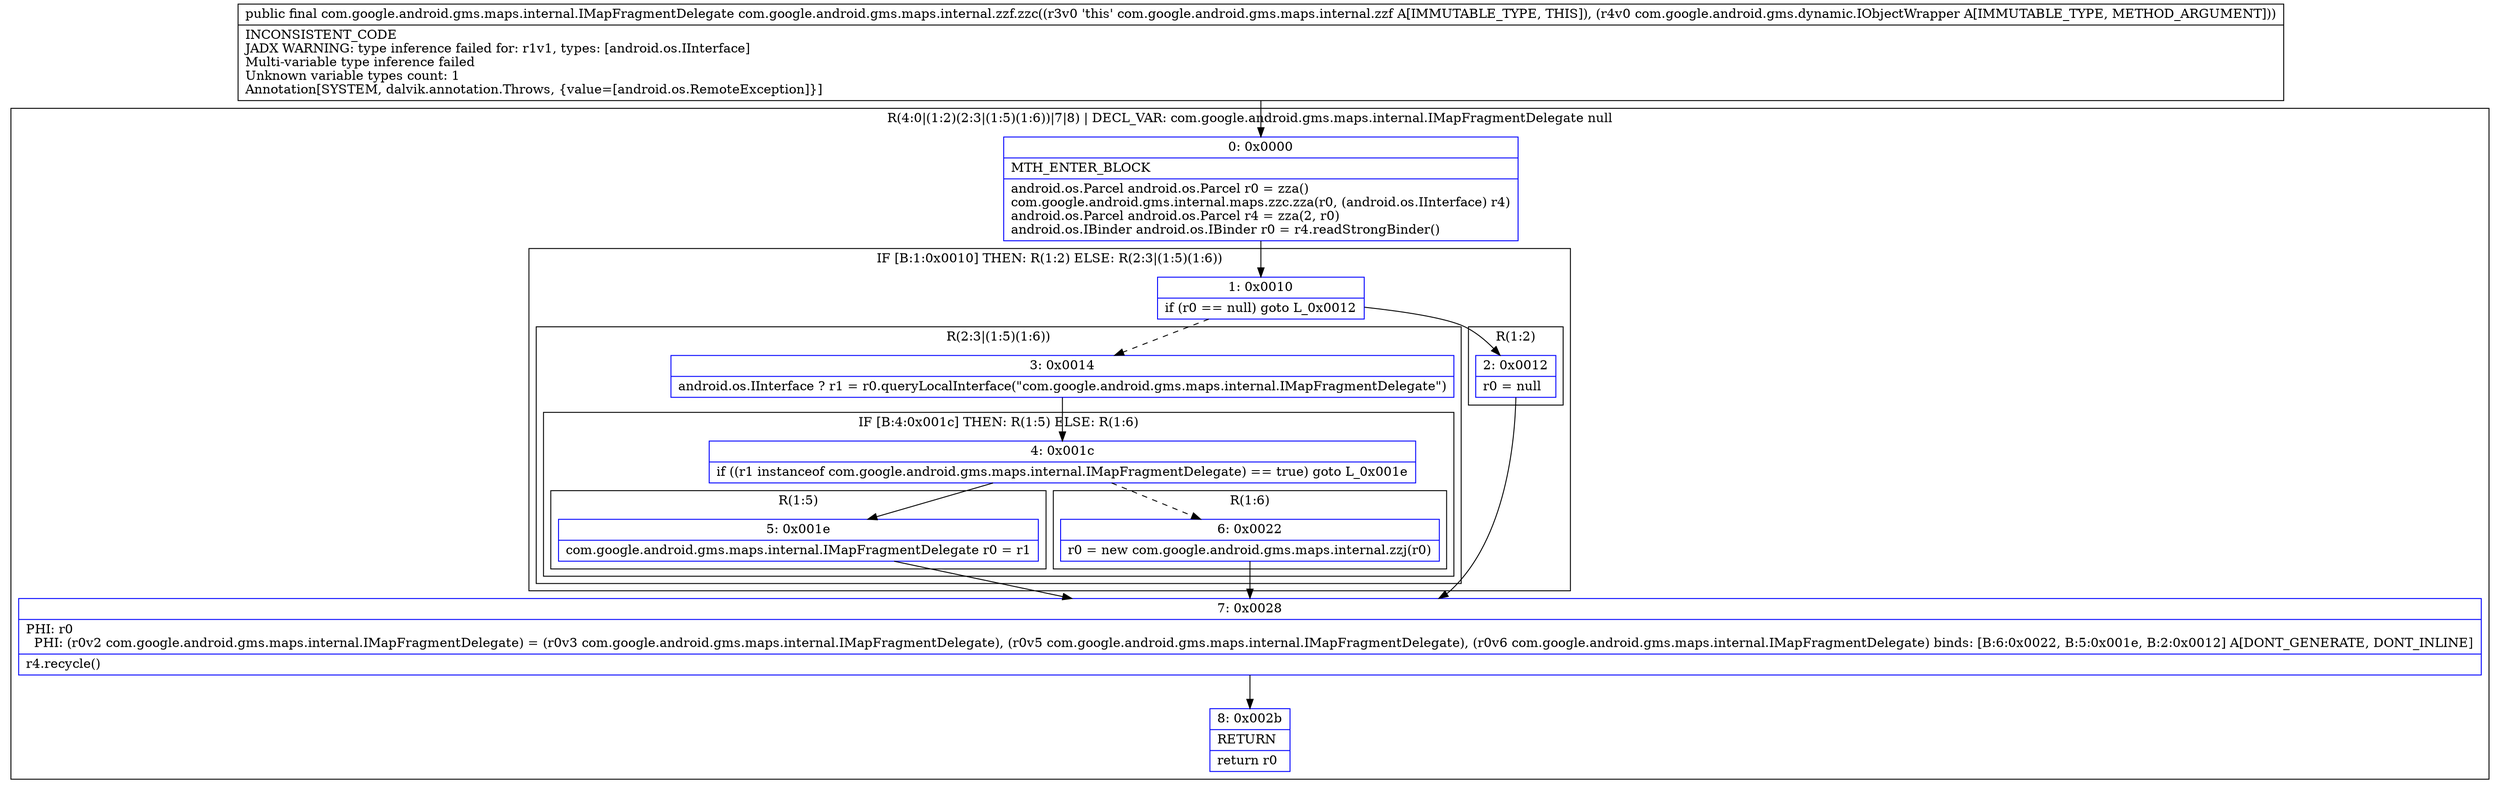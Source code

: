 digraph "CFG forcom.google.android.gms.maps.internal.zzf.zzc(Lcom\/google\/android\/gms\/dynamic\/IObjectWrapper;)Lcom\/google\/android\/gms\/maps\/internal\/IMapFragmentDelegate;" {
subgraph cluster_Region_668018252 {
label = "R(4:0|(1:2)(2:3|(1:5)(1:6))|7|8) | DECL_VAR: com.google.android.gms.maps.internal.IMapFragmentDelegate null\l";
node [shape=record,color=blue];
Node_0 [shape=record,label="{0\:\ 0x0000|MTH_ENTER_BLOCK\l|android.os.Parcel android.os.Parcel r0 = zza()\lcom.google.android.gms.internal.maps.zzc.zza(r0, (android.os.IInterface) r4)\landroid.os.Parcel android.os.Parcel r4 = zza(2, r0)\landroid.os.IBinder android.os.IBinder r0 = r4.readStrongBinder()\l}"];
subgraph cluster_IfRegion_144509942 {
label = "IF [B:1:0x0010] THEN: R(1:2) ELSE: R(2:3|(1:5)(1:6))";
node [shape=record,color=blue];
Node_1 [shape=record,label="{1\:\ 0x0010|if (r0 == null) goto L_0x0012\l}"];
subgraph cluster_Region_1837143118 {
label = "R(1:2)";
node [shape=record,color=blue];
Node_2 [shape=record,label="{2\:\ 0x0012|r0 = null\l}"];
}
subgraph cluster_Region_1642973423 {
label = "R(2:3|(1:5)(1:6))";
node [shape=record,color=blue];
Node_3 [shape=record,label="{3\:\ 0x0014|android.os.IInterface ? r1 = r0.queryLocalInterface(\"com.google.android.gms.maps.internal.IMapFragmentDelegate\")\l}"];
subgraph cluster_IfRegion_1646625697 {
label = "IF [B:4:0x001c] THEN: R(1:5) ELSE: R(1:6)";
node [shape=record,color=blue];
Node_4 [shape=record,label="{4\:\ 0x001c|if ((r1 instanceof com.google.android.gms.maps.internal.IMapFragmentDelegate) == true) goto L_0x001e\l}"];
subgraph cluster_Region_228785335 {
label = "R(1:5)";
node [shape=record,color=blue];
Node_5 [shape=record,label="{5\:\ 0x001e|com.google.android.gms.maps.internal.IMapFragmentDelegate r0 = r1\l}"];
}
subgraph cluster_Region_602889664 {
label = "R(1:6)";
node [shape=record,color=blue];
Node_6 [shape=record,label="{6\:\ 0x0022|r0 = new com.google.android.gms.maps.internal.zzj(r0)\l}"];
}
}
}
}
Node_7 [shape=record,label="{7\:\ 0x0028|PHI: r0 \l  PHI: (r0v2 com.google.android.gms.maps.internal.IMapFragmentDelegate) = (r0v3 com.google.android.gms.maps.internal.IMapFragmentDelegate), (r0v5 com.google.android.gms.maps.internal.IMapFragmentDelegate), (r0v6 com.google.android.gms.maps.internal.IMapFragmentDelegate) binds: [B:6:0x0022, B:5:0x001e, B:2:0x0012] A[DONT_GENERATE, DONT_INLINE]\l|r4.recycle()\l}"];
Node_8 [shape=record,label="{8\:\ 0x002b|RETURN\l|return r0\l}"];
}
MethodNode[shape=record,label="{public final com.google.android.gms.maps.internal.IMapFragmentDelegate com.google.android.gms.maps.internal.zzf.zzc((r3v0 'this' com.google.android.gms.maps.internal.zzf A[IMMUTABLE_TYPE, THIS]), (r4v0 com.google.android.gms.dynamic.IObjectWrapper A[IMMUTABLE_TYPE, METHOD_ARGUMENT]))  | INCONSISTENT_CODE\lJADX WARNING: type inference failed for: r1v1, types: [android.os.IInterface]\lMulti\-variable type inference failed\lUnknown variable types count: 1\lAnnotation[SYSTEM, dalvik.annotation.Throws, \{value=[android.os.RemoteException]\}]\l}"];
MethodNode -> Node_0;
Node_0 -> Node_1;
Node_1 -> Node_2;
Node_1 -> Node_3[style=dashed];
Node_2 -> Node_7;
Node_3 -> Node_4;
Node_4 -> Node_5;
Node_4 -> Node_6[style=dashed];
Node_5 -> Node_7;
Node_6 -> Node_7;
Node_7 -> Node_8;
}

